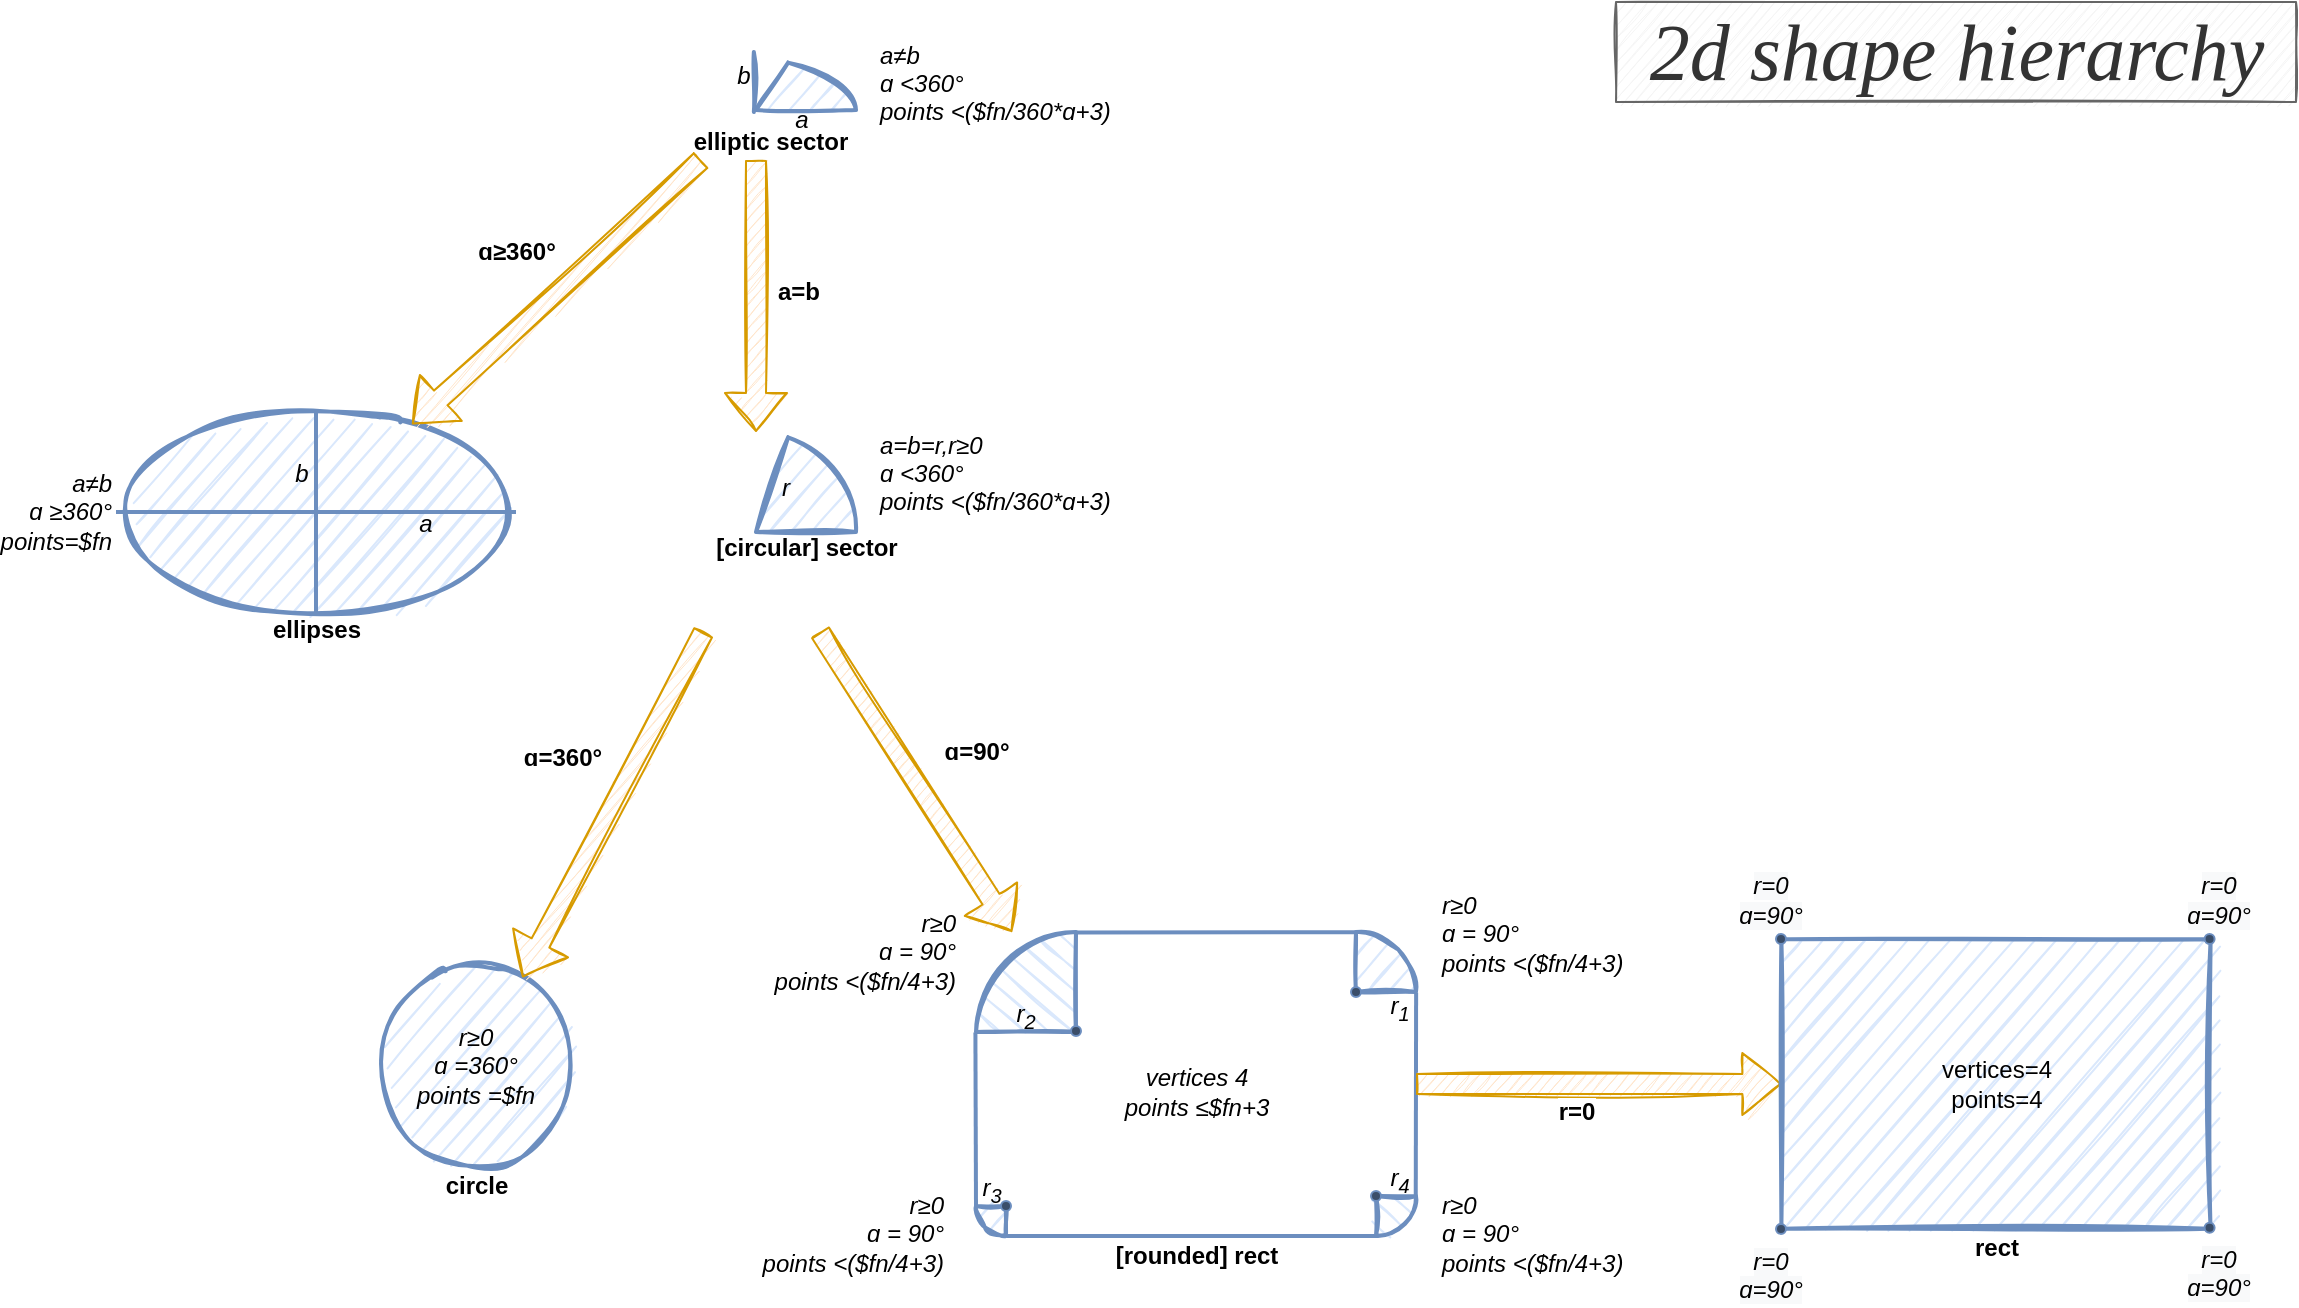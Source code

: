 <mxfile version="14.9.6" type="device" pages="2"><diagram id="vn8TMnVhGpCEh5d4UWqz" name="old hierarchy"><mxGraphModel dx="1473" dy="836" grid="1" gridSize="10" guides="1" tooltips="1" connect="1" arrows="1" fold="1" page="1" pageScale="1" pageWidth="1169" pageHeight="827" math="0" shadow="0"><root><mxCell id="0"/><mxCell id="1" parent="0"/><object label="" id="Et0bXKM1H8EK-lrFlaQt-10"><mxCell style="group;sketch=1;labelBorderColor=none;fontFamily=Helvetica;" parent="1" vertex="1" connectable="0"><mxGeometry x="290" y="439" width="441" height="211" as="geometry"/></mxCell></object><object label="%a_and_b%&lt;br&gt;ɑ %alpha%&lt;br&gt;points %points%" placeholders="1" a_and_b="r≥0" alpha="= 90°" points="&lt;($fn/4+3)" id="lH84qUf23kToRdrDvAn5-17"><mxCell style="verticalLabelPosition=middle;verticalAlign=middle;html=1;shape=mxgraph.basic.pie;fillColor=#dae8fc;strokeColor=#6c8ebf;startAngle=0;endAngle=0.25;fontSize=12;labelPosition=right;align=left;fontStyle=2;strokeWidth=2;container=1;collapsible=0;recursiveResize=0;movableLabel=1;sketch=1;labelBorderColor=none;fontFamily=Helvetica;" parent="Et0bXKM1H8EK-lrFlaQt-10" vertex="1"><mxGeometry x="370" y="31" width="60" height="60" as="geometry"><mxRectangle x="440" y="70" width="170" height="50" as="alternateBounds"/><mxPoint x="11" y="-29" as="offset"/></mxGeometry></mxCell></object><mxCell id="lH84qUf23kToRdrDvAn5-18" value="r&lt;sub&gt;1&lt;/sub&gt;" style="text;html=1;strokeColor=none;fillColor=none;align=center;verticalAlign=middle;whiteSpace=wrap;rounded=0;fontStyle=2;fontFamily=Helvetica;" parent="lH84qUf23kToRdrDvAn5-17" vertex="1"><mxGeometry x="47" y="32.5" width="10" height="10" as="geometry"/></mxCell><object label="" id="PUvi5k1u65oudpLnRvq--2"><mxCell style="ellipse;whiteSpace=wrap;html=1;aspect=fixed;fontSize=12;verticalAlign=bottom;strokeColor=#6c8ebf;labelPosition=left;verticalLabelPosition=top;align=center;fillColor=#3B4E69;fontFamily=Helvetica;" parent="lH84qUf23kToRdrDvAn5-17" vertex="1"><mxGeometry x="27.5" y="27.5" width="5" height="5" as="geometry"/></mxCell></object><object label="%a_and_b%&lt;br&gt;ɑ %alpha%&lt;br&gt;points %points%" placeholders="1" a_and_b="r≥0" alpha="= 90°" points="&lt;($fn/4+3)" id="lH84qUf23kToRdrDvAn5-23"><mxCell style="verticalLabelPosition=middle;verticalAlign=middle;html=1;shape=mxgraph.basic.pie;fillColor=#dae8fc;strokeColor=#6c8ebf;startAngle=0;endAngle=0.25;fontSize=12;labelPosition=right;align=left;fontStyle=2;strokeWidth=2;container=1;collapsible=0;recursiveResize=0;movableLabel=1;direction=south;sketch=1;fontFamily=Helvetica;" parent="Et0bXKM1H8EK-lrFlaQt-10" vertex="1"><mxGeometry x="390" y="143" width="40" height="40" as="geometry"><mxRectangle x="440" y="70" width="170" height="50" as="alternateBounds"/><mxPoint x="11" y="19" as="offset"/></mxGeometry></mxCell></object><object label="" id="PUvi5k1u65oudpLnRvq--4"><mxCell style="ellipse;whiteSpace=wrap;html=1;aspect=fixed;fontSize=12;verticalAlign=bottom;strokeColor=#6c8ebf;labelPosition=left;verticalLabelPosition=top;align=center;fillColor=#3B4E69;fontFamily=Helvetica;" parent="lH84qUf23kToRdrDvAn5-23" vertex="1"><mxGeometry x="17.5" y="17.5" width="5" height="5" as="geometry"/></mxCell></object><object label="%a_and_b%&lt;br&gt;ɑ %alpha%&lt;br&gt;points %points%" placeholders="1" a_and_b="r≥0" alpha="= 90°" points="&lt;($fn/4+3)" id="lH84qUf23kToRdrDvAn5-25"><mxCell style="verticalLabelPosition=middle;verticalAlign=middle;html=1;shape=mxgraph.basic.pie;fillColor=#dae8fc;strokeColor=#6c8ebf;startAngle=0;endAngle=0.25;fontSize=12;labelPosition=right;align=right;fontStyle=2;strokeWidth=2;container=1;collapsible=0;recursiveResize=0;movableLabel=1;direction=west;sketch=1;fontFamily=Helvetica;" parent="Et0bXKM1H8EK-lrFlaQt-10" vertex="1"><mxGeometry x="210" y="153" width="30" height="30" as="geometry"><mxRectangle x="440" y="70" width="170" height="50" as="alternateBounds"/><mxPoint x="-75" y="14" as="offset"/></mxGeometry></mxCell></object><object label="" id="PUvi5k1u65oudpLnRvq--5"><mxCell style="ellipse;whiteSpace=wrap;html=1;aspect=fixed;fontSize=12;verticalAlign=bottom;strokeColor=#6c8ebf;labelPosition=left;verticalLabelPosition=top;align=center;fillColor=#3B4E69;fontFamily=Helvetica;" parent="lH84qUf23kToRdrDvAn5-25" vertex="1"><mxGeometry x="12.5" y="12.5" width="5" height="5" as="geometry"/></mxCell></object><object label="%a_and_b%&lt;br&gt;ɑ %alpha%&lt;br&gt;points %points%" placeholders="1" a_and_b="r≥0" alpha="= 90°" points="&lt;($fn/4+3)" id="lH84qUf23kToRdrDvAn5-27"><mxCell style="verticalLabelPosition=middle;verticalAlign=middle;html=1;shape=mxgraph.basic.pie;fillColor=#dae8fc;strokeColor=#6c8ebf;startAngle=0;endAngle=0.25;fontSize=12;labelPosition=right;align=right;fontStyle=2;strokeWidth=2;container=1;collapsible=0;recursiveResize=0;movableLabel=1;direction=north;sketch=1;fontFamily=Helvetica;" parent="Et0bXKM1H8EK-lrFlaQt-10" vertex="1"><mxGeometry x="210" y="31" width="100" height="100" as="geometry"><mxRectangle x="440" y="70" width="170" height="50" as="alternateBounds"/><mxPoint x="-209" y="-40" as="offset"/></mxGeometry></mxCell></object><mxCell id="lH84qUf23kToRdrDvAn5-28" value="r&lt;sub&gt;2&lt;/sub&gt;" style="text;html=1;strokeColor=none;fillColor=none;align=center;verticalAlign=middle;whiteSpace=wrap;rounded=0;fontStyle=2;fontFamily=Helvetica;" parent="lH84qUf23kToRdrDvAn5-27" vertex="1"><mxGeometry x="20" y="37" width="10" height="10" as="geometry"/></mxCell><object label="" id="PUvi5k1u65oudpLnRvq--6"><mxCell style="ellipse;whiteSpace=wrap;html=1;aspect=fixed;fontSize=12;verticalAlign=bottom;strokeColor=#6c8ebf;labelPosition=left;verticalLabelPosition=top;align=center;fillColor=#3B4E69;fontFamily=Helvetica;" parent="lH84qUf23kToRdrDvAn5-27" vertex="1"><mxGeometry x="47.5" y="47" width="5" height="5" as="geometry"/></mxCell></object><mxCell id="lH84qUf23kToRdrDvAn5-29" value="[rounded] rect" style="text;html=1;strokeColor=none;fillColor=none;align=center;verticalAlign=middle;whiteSpace=wrap;rounded=0;dashed=1;fontSize=12;fontStyle=1;fontFamily=Helvetica;" parent="Et0bXKM1H8EK-lrFlaQt-10" vertex="1"><mxGeometry x="267.5" y="183" width="105" height="20" as="geometry"/></mxCell><mxCell id="Et0bXKM1H8EK-lrFlaQt-1" value="" style="endArrow=none;html=1;strokeColor=#6C8EBF;strokeWidth=2;exitX=0.997;exitY=0.496;exitDx=0;exitDy=0;exitPerimeter=0;entryX=0.501;entryY=0.002;entryDx=0;entryDy=0;entryPerimeter=0;fontFamily=Helvetica;" parent="Et0bXKM1H8EK-lrFlaQt-10" source="lH84qUf23kToRdrDvAn5-27" target="lH84qUf23kToRdrDvAn5-17" edge="1"><mxGeometry width="50" height="50" as="geometry"><mxPoint x="340" y="41" as="sourcePoint"/><mxPoint x="390" y="-9" as="targetPoint"/></mxGeometry></mxCell><mxCell id="Et0bXKM1H8EK-lrFlaQt-2" value="" style="endArrow=none;html=1;strokeColor=#6C8EBF;strokeWidth=2;exitX=0.503;exitY=0.003;exitDx=0;exitDy=0;exitPerimeter=0;entryX=1.001;entryY=0.506;entryDx=0;entryDy=0;entryPerimeter=0;fontFamily=Helvetica;" parent="Et0bXKM1H8EK-lrFlaQt-10" source="lH84qUf23kToRdrDvAn5-23" target="lH84qUf23kToRdrDvAn5-17" edge="1"><mxGeometry width="50" height="50" as="geometry"><mxPoint x="269.8" y="40.8" as="sourcePoint"/><mxPoint x="410.24" y="41.18" as="targetPoint"/></mxGeometry></mxCell><mxCell id="Et0bXKM1H8EK-lrFlaQt-3" value="" style="endArrow=none;html=1;strokeColor=#6C8EBF;strokeWidth=2;exitX=1;exitY=0.5;exitDx=0;exitDy=0;exitPerimeter=0;entryX=0.495;entryY=0;entryDx=0;entryDy=0;entryPerimeter=0;fontFamily=Helvetica;" parent="Et0bXKM1H8EK-lrFlaQt-10" source="lH84qUf23kToRdrDvAn5-23" target="lH84qUf23kToRdrDvAn5-25" edge="1"><mxGeometry width="50" height="50" as="geometry"><mxPoint x="440.44" y="173.8" as="sourcePoint"/><mxPoint x="440.06" y="71.36" as="targetPoint"/></mxGeometry></mxCell><mxCell id="Et0bXKM1H8EK-lrFlaQt-4" value="" style="endArrow=none;html=1;strokeColor=#6C8EBF;strokeWidth=2;exitX=0.498;exitY=-0.003;exitDx=0;exitDy=0;exitPerimeter=0;entryX=1;entryY=0.499;entryDx=0;entryDy=0;entryPerimeter=0;fontFamily=Helvetica;" parent="Et0bXKM1H8EK-lrFlaQt-10" source="lH84qUf23kToRdrDvAn5-27" target="lH84qUf23kToRdrDvAn5-25" edge="1"><mxGeometry width="50" height="50" as="geometry"><mxPoint x="420.44" y="194.24" as="sourcePoint"/><mxPoint x="235.15" y="193" as="targetPoint"/></mxGeometry></mxCell><object label="&lt;span style=&quot;font-style: italic ; font-weight: 400&quot;&gt;vertices %vertices%&lt;/span&gt;&lt;br style=&quot;padding: 0px ; margin: 0px ; font-style: italic ; font-weight: 400&quot;&gt;&lt;span style=&quot;font-style: italic ; font-weight: 400&quot;&gt;points %points%&lt;/span&gt;" placeholders="1" vertices="4" points="≤$fn+3" id="Et0bXKM1H8EK-lrFlaQt-9"><mxCell style="text;html=1;strokeColor=none;fillColor=none;align=center;verticalAlign=middle;whiteSpace=wrap;rounded=0;dashed=1;fontSize=12;fontStyle=1;fontFamily=Helvetica;" parent="Et0bXKM1H8EK-lrFlaQt-10" vertex="1"><mxGeometry x="267.5" y="81" width="105" height="60" as="geometry"/></mxCell></object><mxCell id="lH84qUf23kToRdrDvAn5-26" value="r&lt;sub&gt;3&lt;/sub&gt;" style="text;html=1;strokeColor=none;fillColor=none;align=center;verticalAlign=middle;whiteSpace=wrap;rounded=0;fontStyle=2;fontFamily=Helvetica;" parent="Et0bXKM1H8EK-lrFlaQt-10" vertex="1"><mxGeometry x="212.5" y="155" width="10" height="10" as="geometry"/></mxCell><mxCell id="lH84qUf23kToRdrDvAn5-24" value="r&lt;sub&gt;4&lt;/sub&gt;" style="text;html=1;strokeColor=none;fillColor=none;align=center;verticalAlign=middle;whiteSpace=wrap;rounded=0;fontStyle=2;fontFamily=Helvetica;" parent="Et0bXKM1H8EK-lrFlaQt-10" vertex="1"><mxGeometry x="417" y="150" width="10" height="10" as="geometry"/></mxCell><mxCell id="oYkZ872j6Jtu-MwTGPg--15" value="a=b" style="edgeStyle=none;shape=flexArrow;rounded=0;orthogonalLoop=1;jettySize=auto;html=1;fontSize=12;orthogonal=0;fillColor=#ffe6cc;strokeColor=#d79b00;sketch=1;fontFamily=Helvetica;fontStyle=1" parent="1" source="oYkZ872j6Jtu-MwTGPg--1" target="lH84qUf23kToRdrDvAn5-11" edge="1"><mxGeometry x="-0.038" y="21" relative="1" as="geometry"><mxPoint x="390" y="194" as="targetPoint"/><mxPoint as="offset"/></mxGeometry></mxCell><object label="%a_and_b%&#10;ɑ %alpha%&#10;points %points%" placeholders="1" a_and_b="a≠b" alpha="&lt;360°" points="&lt;($fn/360*ɑ+3)" id="oYkZ872j6Jtu-MwTGPg--1"><mxCell style="verticalLabelPosition=middle;verticalAlign=middle;shape=mxgraph.basic.pie;fillColor=#dae8fc;strokeColor=#6c8ebf;startAngle=0.052;endAngle=0.25;fontSize=12;labelPosition=right;align=left;fontStyle=2;strokeWidth=2;container=1;collapsible=0;recursiveResize=0;movableLabel=1;sketch=1;fontFamily=Helvetica;" parent="1" vertex="1"><mxGeometry x="340" y="34" width="100" height="50" as="geometry"><mxRectangle x="440" y="70" width="170" height="50" as="alternateBounds"/><mxPoint x="10" y="-14" as="offset"/></mxGeometry></mxCell></object><mxCell id="lH84qUf23kToRdrDvAn5-8" value="" style="endArrow=none;html=1;strokeColor=#6C8EBF;strokeWidth=2;endFill=0;fontFamily=Helvetica;sketch=1;" parent="oYkZ872j6Jtu-MwTGPg--1" edge="1"><mxGeometry width="50" height="50" relative="1" as="geometry"><mxPoint x="48.92" y="-4" as="sourcePoint"/><mxPoint x="48.92" y="26" as="targetPoint"/></mxGeometry></mxCell><mxCell id="lH84qUf23kToRdrDvAn5-10" value="a" style="text;html=1;strokeColor=none;fillColor=none;align=center;verticalAlign=middle;whiteSpace=wrap;rounded=0;fontStyle=2;fontFamily=Helvetica;" parent="oYkZ872j6Jtu-MwTGPg--1" vertex="1"><mxGeometry x="67.5" y="25" width="10" height="10" as="geometry"/></mxCell><mxCell id="lH84qUf23kToRdrDvAn5-9" value="b" style="text;html=1;strokeColor=none;fillColor=none;align=center;verticalAlign=middle;whiteSpace=wrap;rounded=0;fontStyle=2;fontFamily=Helvetica;" parent="oYkZ872j6Jtu-MwTGPg--1" vertex="1"><mxGeometry x="38.5" y="3" width="10" height="10" as="geometry"/></mxCell><mxCell id="oYkZ872j6Jtu-MwTGPg--24" value="elliptic sector" style="text;html=1;strokeColor=none;fillColor=none;align=center;verticalAlign=middle;whiteSpace=wrap;rounded=0;dashed=1;fontSize=12;fontStyle=1;fontFamily=Helvetica;" parent="oYkZ872j6Jtu-MwTGPg--1" vertex="1"><mxGeometry x="15" y="31" width="85" height="20" as="geometry"/></mxCell><mxCell id="oYkZ872j6Jtu-MwTGPg--18" value="r=0" style="edgeStyle=none;shape=flexArrow;rounded=0;orthogonalLoop=1;jettySize=auto;html=1;fontSize=12;fillColor=#ffe6cc;strokeColor=#d79b00;sketch=1;fontFamily=Helvetica;fontStyle=1" parent="1" target="oYkZ872j6Jtu-MwTGPg--8" edge="1"><mxGeometry x="-0.124" y="-14" relative="1" as="geometry"><mxPoint x="720" y="546" as="sourcePoint"/><mxPoint as="offset"/></mxGeometry></mxCell><object label="&lt;span style=&quot;text-align: right&quot;&gt;%a_and_b%&lt;/span&gt;&lt;br style=&quot;text-align: right&quot;&gt;&lt;span style=&quot;text-align: right&quot;&gt;ɑ %alpha%&lt;/span&gt;&lt;br style=&quot;text-align: right&quot;&gt;&lt;span style=&quot;text-align: right&quot;&gt;points %points%&lt;/span&gt;" placeholders="1" alpha="=360°" a_and_b="r≥0" points="=$fn" id="oYkZ872j6Jtu-MwTGPg--5"><mxCell style="ellipse;whiteSpace=wrap;html=1;aspect=fixed;fontSize=12;verticalAlign=middle;fillColor=#dae8fc;strokeColor=#6c8ebf;labelPosition=center;verticalLabelPosition=middle;align=center;collapsible=0;strokeWidth=2;fontStyle=2;container=1;recursiveResize=0;sketch=1;fontFamily=Helvetica;" parent="1" vertex="1"><mxGeometry x="200" y="487" width="100" height="100" as="geometry"><mxRectangle x="300" y="391" width="90" height="30" as="alternateBounds"/></mxGeometry></mxCell></object><mxCell id="lH84qUf23kToRdrDvAn5-30" value="circle" style="text;html=1;strokeColor=none;fillColor=none;align=center;verticalAlign=middle;whiteSpace=wrap;rounded=0;dashed=1;fontSize=12;fontStyle=1;fontFamily=Helvetica;" parent="oYkZ872j6Jtu-MwTGPg--5" vertex="1"><mxGeometry x="-2" y="100" width="105" height="20" as="geometry"/></mxCell><object label="%a_and_b%&lt;br&gt;ɑ %alpha%&lt;br&gt;points%points%" placeholders="1" points="=$fn" a_and_b="a≠b" alpha="≥360°" id="oYkZ872j6Jtu-MwTGPg--6"><mxCell style="ellipse;whiteSpace=wrap;html=1;fontSize=12;verticalAlign=middle;fillColor=#dae8fc;strokeColor=#6c8ebf;labelPosition=left;verticalLabelPosition=middle;align=right;strokeWidth=2;container=1;collapsible=0;recursiveResize=0;movableLabel=1;treeFolding=0;noLabel=0;fontStyle=2;sketch=1;fontFamily=Helvetica;" parent="1" vertex="1"><mxGeometry x="70" y="210" width="200" height="100" as="geometry"><mxRectangle x="170" y="200" width="90" height="50" as="alternateBounds"/></mxGeometry></mxCell></object><mxCell id="lH84qUf23kToRdrDvAn5-3" value="a" style="text;html=1;strokeColor=none;fillColor=none;align=center;verticalAlign=middle;whiteSpace=wrap;rounded=0;fontStyle=2;fontFamily=Helvetica;" parent="oYkZ872j6Jtu-MwTGPg--6" vertex="1"><mxGeometry x="150" y="51" width="10" height="10" as="geometry"/></mxCell><mxCell id="lH84qUf23kToRdrDvAn5-4" value="b" style="text;html=1;strokeColor=none;fillColor=none;align=center;verticalAlign=middle;whiteSpace=wrap;rounded=0;fontStyle=2;fontFamily=Helvetica;" parent="oYkZ872j6Jtu-MwTGPg--6" vertex="1"><mxGeometry x="88" y="26" width="10" height="10" as="geometry"/></mxCell><mxCell id="lH84qUf23kToRdrDvAn5-31" value="ellipses" style="text;html=1;strokeColor=none;fillColor=none;align=center;verticalAlign=middle;whiteSpace=wrap;rounded=0;dashed=1;fontSize=12;fontStyle=1;fontFamily=Helvetica;" parent="oYkZ872j6Jtu-MwTGPg--6" vertex="1"><mxGeometry x="48" y="99" width="105" height="20" as="geometry"/></mxCell><mxCell id="oYkZ872j6Jtu-MwTGPg--37" value="" style="group;sketch=1;fontFamily=Helvetica;" parent="1" vertex="1" connectable="0"><mxGeometry x="900" y="470" width="220" height="152" as="geometry"/></mxCell><object label="%vertices%&lt;br&gt;%points%" placeholders="1" vertices="vertices=4" points="points=4" id="oYkZ872j6Jtu-MwTGPg--8"><mxCell style="rounded=0;whiteSpace=wrap;html=1;fontSize=12;verticalAlign=middle;fillColor=#dae8fc;strokeColor=#6c8ebf;labelPosition=center;verticalLabelPosition=middle;align=center;strokeWidth=2;sketch=1;fontFamily=Helvetica;" parent="oYkZ872j6Jtu-MwTGPg--37" vertex="1"><mxGeometry x="2.683" y="3.619" width="214.634" height="144.762" as="geometry"/></mxCell></object><object label="&lt;span style=&quot;color: rgb(0, 0, 0); font-size: 12px; font-style: italic; font-weight: 400; letter-spacing: normal; text-indent: 0px; text-transform: none; word-spacing: 0px; background-color: rgb(248, 249, 250); display: inline; float: none;&quot;&gt;%a_and_b%&lt;/span&gt;&lt;br style=&quot;color: rgb(0, 0, 0); font-size: 12px; font-style: italic; font-weight: 400; letter-spacing: normal; text-indent: 0px; text-transform: none; word-spacing: 0px; background-color: rgb(248, 249, 250);&quot;&gt;&lt;span style=&quot;color: rgb(0, 0, 0); font-size: 12px; font-style: italic; font-weight: 400; letter-spacing: normal; text-indent: 0px; text-transform: none; word-spacing: 0px; background-color: rgb(248, 249, 250); display: inline; float: none;&quot;&gt;ɑ%alpha%&lt;/span&gt;" placeholders="1" alpha="=90°" a_and_b="r=0" id="oYkZ872j6Jtu-MwTGPg--28"><mxCell style="ellipse;whiteSpace=wrap;html=1;aspect=fixed;fontSize=12;verticalAlign=bottom;strokeColor=#6c8ebf;labelPosition=left;verticalLabelPosition=top;align=center;fillColor=#3B4E69;fontFamily=Helvetica;" parent="oYkZ872j6Jtu-MwTGPg--37" vertex="1"><mxGeometry y="1" width="5" height="5" as="geometry"/></mxCell></object><object label="&lt;span style=&quot;color: rgb(0, 0, 0); font-size: 12px; font-style: italic; font-weight: 400; letter-spacing: normal; text-indent: 0px; text-transform: none; word-spacing: 0px; background-color: rgb(248, 249, 250); display: inline; float: none;&quot;&gt;%a_and_b%&lt;/span&gt;&lt;br style=&quot;color: rgb(0, 0, 0); font-size: 12px; font-style: italic; font-weight: 400; letter-spacing: normal; text-indent: 0px; text-transform: none; word-spacing: 0px; background-color: rgb(248, 249, 250);&quot;&gt;&lt;span style=&quot;color: rgb(0, 0, 0); font-size: 12px; font-style: italic; font-weight: 400; letter-spacing: normal; text-indent: 0px; text-transform: none; word-spacing: 0px; background-color: rgb(248, 249, 250); display: inline; float: none;&quot;&gt;ɑ%alpha%&lt;/span&gt;" placeholders="1" alpha="=90°" a_and_b="r=0" id="oYkZ872j6Jtu-MwTGPg--33"><mxCell style="ellipse;whiteSpace=wrap;html=1;aspect=fixed;fontSize=12;verticalAlign=bottom;strokeColor=#6c8ebf;labelPosition=right;verticalLabelPosition=top;align=center;fillColor=#3B4E69;fontFamily=Helvetica;" parent="oYkZ872j6Jtu-MwTGPg--37" vertex="1"><mxGeometry x="214.293" y="1" width="5" height="5" as="geometry"/></mxCell></object><object label="&lt;span style=&quot;color: rgb(0, 0, 0); font-size: 12px; font-style: italic; font-weight: 400; letter-spacing: normal; text-indent: 0px; text-transform: none; word-spacing: 0px; background-color: rgb(248, 249, 250); display: inline; float: none;&quot;&gt;%a_and_b%&lt;/span&gt;&lt;br style=&quot;color: rgb(0, 0, 0); font-size: 12px; font-style: italic; font-weight: 400; letter-spacing: normal; text-indent: 0px; text-transform: none; word-spacing: 0px; background-color: rgb(248, 249, 250);&quot;&gt;&lt;span style=&quot;color: rgb(0, 0, 0); font-size: 12px; font-style: italic; font-weight: 400; letter-spacing: normal; text-indent: 0px; text-transform: none; word-spacing: 0px; background-color: rgb(248, 249, 250); display: inline; float: none;&quot;&gt;ɑ%alpha%&lt;/span&gt;" placeholders="1" alpha="=90°" a_and_b="r=0" id="oYkZ872j6Jtu-MwTGPg--34"><mxCell style="ellipse;whiteSpace=wrap;html=1;aspect=fixed;fontSize=12;verticalAlign=top;strokeColor=#6c8ebf;labelPosition=right;verticalLabelPosition=bottom;align=center;fillColor=#3B4E69;fontFamily=Helvetica;" parent="oYkZ872j6Jtu-MwTGPg--37" vertex="1"><mxGeometry x="214.293" y="145.382" width="5" height="5" as="geometry"/></mxCell></object><object label="&lt;span style=&quot;color: rgb(0, 0, 0); font-size: 12px; font-style: italic; font-weight: 400; letter-spacing: normal; text-indent: 0px; text-transform: none; word-spacing: 0px; background-color: rgb(248, 249, 250); display: inline; float: none;&quot;&gt;%a_and_b%&lt;/span&gt;&lt;br style=&quot;color: rgb(0, 0, 0); font-size: 12px; font-style: italic; font-weight: 400; letter-spacing: normal; text-indent: 0px; text-transform: none; word-spacing: 0px; background-color: rgb(248, 249, 250);&quot;&gt;&lt;span style=&quot;color: rgb(0, 0, 0); font-size: 12px; font-style: italic; font-weight: 400; letter-spacing: normal; text-indent: 0px; text-transform: none; word-spacing: 0px; background-color: rgb(248, 249, 250); display: inline; float: none;&quot;&gt;ɑ%alpha%&lt;/span&gt;" placeholders="1" alpha="=90°" a_and_b="r=0" id="oYkZ872j6Jtu-MwTGPg--35"><mxCell style="ellipse;whiteSpace=wrap;html=1;aspect=fixed;fontSize=12;verticalAlign=top;strokeColor=#6c8ebf;labelPosition=left;verticalLabelPosition=bottom;align=center;fillColor=#3B4E69;fontFamily=Helvetica;" parent="oYkZ872j6Jtu-MwTGPg--37" vertex="1"><mxGeometry y="145.952" width="5" height="5" as="geometry"/></mxCell></object><mxCell id="lH84qUf23kToRdrDvAn5-32" value="rect" style="text;html=1;strokeColor=none;fillColor=none;align=center;verticalAlign=middle;whiteSpace=wrap;rounded=0;dashed=1;fontSize=12;fontStyle=1;fontFamily=Helvetica;" parent="oYkZ872j6Jtu-MwTGPg--37" vertex="1"><mxGeometry x="57.5" y="148.38" width="105" height="20" as="geometry"/></mxCell><mxCell id="lH84qUf23kToRdrDvAn5-1" value="" style="endArrow=none;html=1;exitX=1;exitY=0.5;exitDx=0;exitDy=0;entryX=0;entryY=0.5;entryDx=0;entryDy=0;startArrow=none;strokeWidth=2;strokeColor=#6C8EBF;fontFamily=Helvetica;" parent="1" source="oYkZ872j6Jtu-MwTGPg--6" target="oYkZ872j6Jtu-MwTGPg--6" edge="1"><mxGeometry width="50" height="50" relative="1" as="geometry"><mxPoint x="80" y="380" as="sourcePoint"/><mxPoint x="250" y="270" as="targetPoint"/></mxGeometry></mxCell><mxCell id="lH84qUf23kToRdrDvAn5-2" value="" style="endArrow=none;html=1;exitX=0.5;exitY=0;exitDx=0;exitDy=0;entryX=0.5;entryY=1;entryDx=0;entryDy=0;strokeWidth=2;strokeColor=#6C8EBF;fontFamily=Helvetica;" parent="1" source="oYkZ872j6Jtu-MwTGPg--6" target="oYkZ872j6Jtu-MwTGPg--6" edge="1"><mxGeometry width="50" height="50" relative="1" as="geometry"><mxPoint x="180.0" y="245" as="sourcePoint"/><mxPoint x="80.0" y="245" as="targetPoint"/></mxGeometry></mxCell><object label="%a_and_b%&#10;ɑ %alpha%&#10;points %points%" placeholders="1" a_and_b="a=b=r,r≥0" alpha="&lt;360°" points="&lt;($fn/360*ɑ+3)" id="lH84qUf23kToRdrDvAn5-11"><mxCell style="verticalLabelPosition=middle;verticalAlign=middle;shape=mxgraph.basic.pie;fillColor=#dae8fc;strokeColor=#6c8ebf;startAngle=0.052;endAngle=0.25;fontSize=12;labelPosition=right;align=left;fontStyle=2;strokeWidth=2;container=1;collapsible=0;recursiveResize=0;movableLabel=1;sketch=1;fontFamily=Helvetica;" parent="1" vertex="1"><mxGeometry x="340" y="220" width="100" height="100" as="geometry"><mxRectangle x="440" y="70" width="170" height="50" as="alternateBounds"/><mxPoint x="10" y="-30" as="offset"/></mxGeometry></mxCell></object><mxCell id="lH84qUf23kToRdrDvAn5-13" value="r" style="text;html=1;strokeColor=none;fillColor=none;align=center;verticalAlign=middle;whiteSpace=wrap;rounded=0;fontStyle=2;fontFamily=Helvetica;" parent="lH84qUf23kToRdrDvAn5-11" vertex="1"><mxGeometry x="60" y="23" width="10" height="10" as="geometry"/></mxCell><mxCell id="lH84qUf23kToRdrDvAn5-15" value="[circular] sector" style="text;html=1;strokeColor=none;fillColor=none;align=center;verticalAlign=middle;whiteSpace=wrap;rounded=0;dashed=1;fontSize=12;fontStyle=1;fontFamily=Helvetica;" parent="lH84qUf23kToRdrDvAn5-11" vertex="1"><mxGeometry x="23" y="48" width="105" height="20" as="geometry"/></mxCell><mxCell id="oYkZ872j6Jtu-MwTGPg--17" value="ɑ=90°" style="edgeStyle=none;shape=flexArrow;rounded=0;orthogonalLoop=1;jettySize=auto;html=1;fontSize=12;fillColor=#ffe6cc;strokeColor=#d79b00;sketch=1;fontFamily=Helvetica;fontStyle=1" parent="1" source="lH84qUf23kToRdrDvAn5-11" target="lH84qUf23kToRdrDvAn5-27" edge="1"><mxGeometry x="0.04" y="33" relative="1" as="geometry"><mxPoint x="440" y="288.5" as="sourcePoint"/><mxPoint as="offset"/></mxGeometry></mxCell><mxCell id="Et0bXKM1H8EK-lrFlaQt-12" value="2d shape hierarchy" style="text;html=1;align=center;verticalAlign=middle;resizable=0;points=[];autosize=1;fontStyle=2;fontSize=40;fontFamily=Cabin Sketch;sketch=1;shadow=0;labelBorderColor=none;glass=0;strokeWidth=1;rounded=0;fontSource=https%3A%2F%2Ffonts.googleapis.com%2Fcss%3Ffamily%3DCabin%2BSketch;fillColor=#f5f5f5;strokeColor=#666666;fontColor=#333333;" parent="1" vertex="1"><mxGeometry x="820" y="5" width="340" height="50" as="geometry"/></mxCell><mxCell id="oYkZ872j6Jtu-MwTGPg--16" value="ɑ=360°" style="edgeStyle=none;shape=flexArrow;rounded=0;orthogonalLoop=1;jettySize=auto;html=1;fontSize=12;fillColor=#ffe6cc;strokeColor=#d79b00;sketch=1;fontFamily=Helvetica;fontStyle=1" parent="1" source="lH84qUf23kToRdrDvAn5-11" target="oYkZ872j6Jtu-MwTGPg--5" edge="1"><mxGeometry x="-0.093" y="-34" relative="1" as="geometry"><mxPoint x="353.365" y="294" as="sourcePoint"/><mxPoint as="offset"/></mxGeometry></mxCell><mxCell id="oYkZ872j6Jtu-MwTGPg--14" value="ɑ≥360°" style="rounded=0;orthogonalLoop=1;jettySize=auto;html=1;fontSize=12;shape=flexArrow;fillColor=#ffe6cc;strokeColor=#d79b00;shadow=0;sketch=1;fontFamily=Helvetica;fontStyle=1" parent="1" source="oYkZ872j6Jtu-MwTGPg--1" target="oYkZ872j6Jtu-MwTGPg--6" edge="1"><mxGeometry x="0.015" y="-29" relative="1" as="geometry"><mxPoint as="offset"/><mxPoint x="390" y="79" as="sourcePoint"/></mxGeometry></mxCell></root></mxGraphModel></diagram><diagram name="current hierarchy" id="BE_LuVd_Z519Ri7AwGUb"><mxGraphModel dx="1473" dy="836" grid="1" gridSize="10" guides="1" tooltips="1" connect="1" arrows="1" fold="1" page="1" pageScale="1" pageWidth="1169" pageHeight="827" math="0" shadow="0"><root><mxCell id="WYWAuCyxd5egJ7IhOP5A-0"/><mxCell id="WYWAuCyxd5egJ7IhOP5A-1" parent="WYWAuCyxd5egJ7IhOP5A-0"/><mxCell id="WYWAuCyxd5egJ7IhOP5A-21" value="ɑ≥360°" style="rounded=0;orthogonalLoop=1;jettySize=auto;html=1;fontSize=12;shape=flexArrow;fillColor=#ffe6cc;strokeColor=#d79b00;shadow=0;sketch=1;fontFamily=Helvetica;fontStyle=1" parent="WYWAuCyxd5egJ7IhOP5A-1" source="WYWAuCyxd5egJ7IhOP5A-23" target="WYWAuCyxd5egJ7IhOP5A-32" edge="1"><mxGeometry x="0.015" y="-29" relative="1" as="geometry"><mxPoint as="offset"/><mxPoint x="460" y="209" as="sourcePoint"/></mxGeometry></mxCell><mxCell id="WYWAuCyxd5egJ7IhOP5A-22" value="a=b" style="edgeStyle=none;shape=flexArrow;rounded=0;orthogonalLoop=1;jettySize=auto;html=1;fontSize=12;orthogonal=0;fillColor=#ffe6cc;strokeColor=#d79b00;sketch=1;fontFamily=Helvetica;fontStyle=1" parent="WYWAuCyxd5egJ7IhOP5A-1" source="WYWAuCyxd5egJ7IhOP5A-23" edge="1"><mxGeometry x="-0.038" y="21" relative="1" as="geometry"><mxPoint x="555" y="350" as="targetPoint"/><mxPoint as="offset"/></mxGeometry></mxCell><object label="%a_and_b%&#10;ɑ %alpha%&#10;points %points%" placeholders="1" a_and_b="a≠b" alpha="&lt;360°" points="&lt;($fn/360*ɑ+3)" id="WYWAuCyxd5egJ7IhOP5A-23"><mxCell style="verticalLabelPosition=middle;verticalAlign=middle;shape=mxgraph.basic.pie;fillColor=#dae8fc;strokeColor=#6c8ebf;startAngle=0.052;endAngle=0.25;fontSize=12;labelPosition=right;align=left;fontStyle=2;strokeWidth=2;container=1;collapsible=0;recursiveResize=0;movableLabel=1;sketch=1;fontFamily=Helvetica;" parent="WYWAuCyxd5egJ7IhOP5A-1" vertex="1"><mxGeometry x="502" y="100" width="100" height="50" as="geometry"><mxRectangle x="440" y="70" width="170" height="50" as="alternateBounds"/><mxPoint x="10" y="-14" as="offset"/></mxGeometry></mxCell></object><mxCell id="WYWAuCyxd5egJ7IhOP5A-24" value="" style="endArrow=none;html=1;strokeColor=#6C8EBF;strokeWidth=2;endFill=0;fontFamily=Helvetica;" parent="WYWAuCyxd5egJ7IhOP5A-23" edge="1"><mxGeometry width="50" height="50" relative="1" as="geometry"><mxPoint x="48.92" y="-4" as="sourcePoint"/><mxPoint x="48.92" y="26" as="targetPoint"/></mxGeometry></mxCell><mxCell id="WYWAuCyxd5egJ7IhOP5A-25" value="a" style="text;html=1;strokeColor=none;fillColor=none;align=center;verticalAlign=middle;whiteSpace=wrap;rounded=0;fontStyle=2;fontFamily=Helvetica;" parent="WYWAuCyxd5egJ7IhOP5A-23" vertex="1"><mxGeometry x="67.5" y="25" width="10" height="10" as="geometry"/></mxCell><mxCell id="WYWAuCyxd5egJ7IhOP5A-26" value="b" style="text;html=1;strokeColor=none;fillColor=none;align=center;verticalAlign=middle;whiteSpace=wrap;rounded=0;fontStyle=2;fontFamily=Helvetica;" parent="WYWAuCyxd5egJ7IhOP5A-23" vertex="1"><mxGeometry x="38.5" y="3" width="10" height="10" as="geometry"/></mxCell><mxCell id="WYWAuCyxd5egJ7IhOP5A-27" value="elliptic sector" style="text;html=1;strokeColor=none;fillColor=none;align=center;verticalAlign=middle;whiteSpace=wrap;rounded=0;dashed=1;fontSize=12;fontStyle=1;fontFamily=Helvetica;" parent="WYWAuCyxd5egJ7IhOP5A-23" vertex="1"><mxGeometry x="15" y="31" width="85" height="20" as="geometry"/></mxCell><mxCell id="WYWAuCyxd5egJ7IhOP5A-29" value="r=0" style="edgeStyle=none;shape=flexArrow;rounded=0;orthogonalLoop=1;jettySize=auto;html=1;fontSize=12;fillColor=#ffe6cc;strokeColor=#d79b00;sketch=1;fontFamily=Helvetica;fontStyle=1" parent="WYWAuCyxd5egJ7IhOP5A-1" source="WYWAuCyxd5egJ7IhOP5A-13" target="WYWAuCyxd5egJ7IhOP5A-37" edge="1"><mxGeometry x="-0.137" y="-14" relative="1" as="geometry"><mxPoint x="1021.3" y="386" as="sourcePoint"/><mxPoint as="offset"/></mxGeometry></mxCell><object label="&lt;span style=&quot;text-align: right&quot;&gt;%a_and_b%&lt;/span&gt;&lt;br style=&quot;text-align: right&quot;&gt;&lt;span style=&quot;text-align: right&quot;&gt;ɑ %alpha%&lt;/span&gt;&lt;br style=&quot;text-align: right&quot;&gt;&lt;span style=&quot;text-align: right&quot;&gt;points %points%&lt;/span&gt;" placeholders="1" alpha="≥360°" a_and_b="r≥0" points="=$fn" id="WYWAuCyxd5egJ7IhOP5A-30"><mxCell style="ellipse;whiteSpace=wrap;html=1;aspect=fixed;fontSize=12;verticalAlign=middle;fillColor=#dae8fc;strokeColor=#6c8ebf;labelPosition=center;verticalLabelPosition=middle;align=center;collapsible=0;strokeWidth=2;fontStyle=2;container=1;recursiveResize=0;sketch=1;fontFamily=Helvetica;" parent="WYWAuCyxd5egJ7IhOP5A-1" vertex="1"><mxGeometry x="502" y="511" width="100" height="100" as="geometry"><mxRectangle x="300" y="391" width="90" height="30" as="alternateBounds"/></mxGeometry></mxCell></object><mxCell id="WYWAuCyxd5egJ7IhOP5A-31" value="circle" style="text;html=1;strokeColor=none;fillColor=none;align=center;verticalAlign=middle;whiteSpace=wrap;rounded=0;dashed=1;fontSize=12;fontStyle=1;fontFamily=Helvetica;" parent="WYWAuCyxd5egJ7IhOP5A-30" vertex="1"><mxGeometry x="-2" y="100" width="105" height="20" as="geometry"/></mxCell><object label="%a_and_b%&lt;br&gt;ɑ %alpha%&lt;br&gt;points%points%" placeholders="1" points="=$fn" a_and_b="a≠b" alpha="≥360°" id="WYWAuCyxd5egJ7IhOP5A-32"><mxCell style="ellipse;whiteSpace=wrap;html=1;fontSize=12;verticalAlign=middle;fillColor=#dae8fc;strokeColor=#6c8ebf;labelPosition=left;verticalLabelPosition=middle;align=right;strokeWidth=2;container=1;collapsible=0;recursiveResize=0;movableLabel=1;treeFolding=0;noLabel=0;fontStyle=2;sketch=1;fontFamily=Helvetica;" parent="WYWAuCyxd5egJ7IhOP5A-1" vertex="1"><mxGeometry x="140" y="336" width="200" height="100" as="geometry"><mxRectangle x="170" y="200" width="90" height="50" as="alternateBounds"/></mxGeometry></mxCell></object><mxCell id="WYWAuCyxd5egJ7IhOP5A-35" value="ellipse" style="text;html=1;strokeColor=none;fillColor=none;align=center;verticalAlign=middle;whiteSpace=wrap;rounded=0;dashed=1;fontSize=12;fontStyle=1;fontFamily=Helvetica;" parent="WYWAuCyxd5egJ7IhOP5A-32" vertex="1"><mxGeometry x="48" y="99" width="105" height="20" as="geometry"/></mxCell><mxCell id="-R3oP30FfiBsYku-GipX-13" value="a" style="text;html=1;strokeColor=none;fillColor=none;align=center;verticalAlign=middle;whiteSpace=wrap;rounded=0;fontStyle=2;fontFamily=Helvetica;" vertex="1" parent="WYWAuCyxd5egJ7IhOP5A-32"><mxGeometry x="175" y="57" width="10" height="10" as="geometry"/></mxCell><mxCell id="-R3oP30FfiBsYku-GipX-14" value="b" style="text;html=1;strokeColor=none;fillColor=none;align=center;verticalAlign=middle;whiteSpace=wrap;rounded=0;fontStyle=2;fontFamily=Helvetica;" vertex="1" parent="WYWAuCyxd5egJ7IhOP5A-32"><mxGeometry x="104" y="8" width="10" height="10" as="geometry"/></mxCell><mxCell id="-R3oP30FfiBsYku-GipX-15" value="" style="endArrow=none;html=1;exitX=1;exitY=0.5;exitDx=0;exitDy=0;entryX=0;entryY=0.5;entryDx=0;entryDy=0;startArrow=none;strokeWidth=2;strokeColor=#6C8EBF;fontFamily=Helvetica;sketch=1;" edge="1" parent="WYWAuCyxd5egJ7IhOP5A-32"><mxGeometry width="50" height="50" relative="1" as="geometry"><mxPoint x="202.0" y="52.0" as="sourcePoint"/><mxPoint x="2.0" y="52.0" as="targetPoint"/></mxGeometry></mxCell><mxCell id="-R3oP30FfiBsYku-GipX-16" value="" style="endArrow=none;html=1;exitX=0.5;exitY=0;exitDx=0;exitDy=0;entryX=0.5;entryY=1;entryDx=0;entryDy=0;strokeWidth=2;strokeColor=#6C8EBF;fontFamily=Helvetica;sketch=1;" edge="1" parent="WYWAuCyxd5egJ7IhOP5A-32"><mxGeometry width="50" height="50" relative="1" as="geometry"><mxPoint x="100.14" y="-1.137e-13" as="sourcePoint"/><mxPoint x="100.14" y="100.0" as="targetPoint"/></mxGeometry></mxCell><mxCell id="WYWAuCyxd5egJ7IhOP5A-36" value="" style="group;sketch=1;fontFamily=Helvetica;" parent="WYWAuCyxd5egJ7IhOP5A-1" vertex="1" connectable="0"><mxGeometry x="801.3" y="580" width="220" height="152" as="geometry"/></mxCell><object label="%vertices%&lt;br&gt;%points%" placeholders="1" vertices="vertices=4" points="points=4" id="WYWAuCyxd5egJ7IhOP5A-37"><mxCell style="rounded=0;whiteSpace=wrap;html=1;fontSize=12;verticalAlign=middle;fillColor=#dae8fc;strokeColor=#6c8ebf;labelPosition=center;verticalLabelPosition=middle;align=center;strokeWidth=2;sketch=1;fontFamily=Helvetica;" parent="WYWAuCyxd5egJ7IhOP5A-36" vertex="1"><mxGeometry x="2.683" y="3.619" width="214.634" height="144.762" as="geometry"/></mxCell></object><object label="" placeholders="1" alpha="=90°" a_and_b="r=0" id="WYWAuCyxd5egJ7IhOP5A-38"><mxCell style="ellipse;whiteSpace=wrap;html=1;aspect=fixed;fontSize=12;verticalAlign=bottom;strokeColor=#6c8ebf;labelPosition=left;verticalLabelPosition=top;align=center;fillColor=#3B4E69;fontFamily=Helvetica;" parent="WYWAuCyxd5egJ7IhOP5A-36" vertex="1"><mxGeometry y="1" width="5" height="5" as="geometry"/></mxCell></object><object label="" placeholders="1" alpha="=90°" a_and_b="r=0" id="WYWAuCyxd5egJ7IhOP5A-39"><mxCell style="ellipse;whiteSpace=wrap;html=1;aspect=fixed;fontSize=12;verticalAlign=bottom;strokeColor=#6c8ebf;labelPosition=right;verticalLabelPosition=top;align=center;fillColor=#3B4E69;fontFamily=Helvetica;" parent="WYWAuCyxd5egJ7IhOP5A-36" vertex="1"><mxGeometry x="214.293" y="1" width="5" height="5" as="geometry"/></mxCell></object><object label="" placeholders="1" alpha="=90°" a_and_b="r=0" id="WYWAuCyxd5egJ7IhOP5A-40"><mxCell style="ellipse;whiteSpace=wrap;html=1;aspect=fixed;fontSize=12;verticalAlign=top;strokeColor=#6c8ebf;labelPosition=right;verticalLabelPosition=bottom;align=center;fillColor=#3B4E69;fontFamily=Helvetica;" parent="WYWAuCyxd5egJ7IhOP5A-36" vertex="1"><mxGeometry x="214.293" y="145.382" width="5" height="5" as="geometry"/></mxCell></object><object label="" placeholders="1" alpha="=90°" a_and_b="r=0" id="WYWAuCyxd5egJ7IhOP5A-41"><mxCell style="ellipse;whiteSpace=wrap;html=1;aspect=fixed;fontSize=12;verticalAlign=top;strokeColor=#6c8ebf;labelPosition=left;verticalLabelPosition=bottom;align=center;fillColor=#3B4E69;fontFamily=Helvetica;" parent="WYWAuCyxd5egJ7IhOP5A-36" vertex="1"><mxGeometry y="145.952" width="5" height="5" as="geometry"/></mxCell></object><mxCell id="WYWAuCyxd5egJ7IhOP5A-42" value="rect" style="text;html=1;strokeColor=none;fillColor=none;align=center;verticalAlign=middle;whiteSpace=wrap;rounded=0;dashed=1;fontSize=12;fontStyle=1;fontFamily=Helvetica;" parent="WYWAuCyxd5egJ7IhOP5A-36" vertex="1"><mxGeometry x="57.5" y="148.38" width="105" height="20" as="geometry"/></mxCell><mxCell id="WYWAuCyxd5egJ7IhOP5A-48" value="ɑ=90°" style="edgeStyle=none;shape=flexArrow;rounded=0;orthogonalLoop=1;jettySize=auto;html=1;fontSize=12;fillColor=#ffe6cc;strokeColor=#d79b00;sketch=1;fontFamily=Helvetica;fontStyle=1" parent="WYWAuCyxd5egJ7IhOP5A-1" source="WYWAuCyxd5egJ7IhOP5A-23" target="WYWAuCyxd5egJ7IhOP5A-10" edge="1"><mxGeometry x="-0.003" y="22" relative="1" as="geometry"><mxPoint x="510" y="418.5" as="sourcePoint"/><mxPoint as="offset"/></mxGeometry></mxCell><mxCell id="WYWAuCyxd5egJ7IhOP5A-49" value="2d shape hierarchy" style="text;html=1;align=center;verticalAlign=middle;resizable=0;points=[];autosize=1;strokeColor=#666666;fontStyle=2;fontSize=40;fontFamily=Cabin Sketch;fontSource=https%3A%2F%2Ffonts.googleapis.com%2Fcss%3Ffamily%3DCabin%2BSketch;fillColor=#f5f5f5;fontColor=#333333;sketch=1;" parent="WYWAuCyxd5egJ7IhOP5A-1" vertex="1"><mxGeometry x="820" y="5" width="340" height="50" as="geometry"/></mxCell><mxCell id="xz1Sy1HDTPP9rSYvGlmW-2" value="" style="group;fontFamily=Helvetica;" parent="WYWAuCyxd5egJ7IhOP5A-1" vertex="1" connectable="0"><mxGeometry x="480" y="289" width="440" height="222" as="geometry"/></mxCell><object label="%a_and_b%&lt;br&gt;ɑ %alpha%&lt;br&gt;points %points%" placeholders="1" a_and_b="a≠b" alpha="= 90°" points="&lt;($fn/4+3)" id="WYWAuCyxd5egJ7IhOP5A-3"><mxCell style="verticalLabelPosition=middle;verticalAlign=middle;html=1;shape=mxgraph.basic.pie;fillColor=#dae8fc;strokeColor=#6c8ebf;startAngle=0;endAngle=0.25;fontSize=12;labelPosition=right;align=left;fontStyle=2;strokeWidth=2;container=1;collapsible=0;recursiveResize=0;movableLabel=1;sketch=1;labelBorderColor=none;fontFamily=Helvetica;" parent="xz1Sy1HDTPP9rSYvGlmW-2" vertex="1"><mxGeometry x="500.3" y="40" width="40" height="60" as="geometry"><mxRectangle x="440" y="70" width="170" height="50" as="alternateBounds"/><mxPoint x="-19" y="-59" as="offset"/></mxGeometry></mxCell></object><mxCell id="WYWAuCyxd5egJ7IhOP5A-4" value="a&lt;sub&gt;1&lt;/sub&gt;" style="text;html=1;strokeColor=none;fillColor=none;align=center;verticalAlign=middle;whiteSpace=wrap;rounded=0;fontStyle=2;fontFamily=Helvetica;" parent="WYWAuCyxd5egJ7IhOP5A-3" vertex="1"><mxGeometry x="22.5" y="32.5" width="10" height="10" as="geometry"/></mxCell><object label="" id="WYWAuCyxd5egJ7IhOP5A-5"><mxCell style="ellipse;whiteSpace=wrap;html=1;aspect=fixed;fontSize=12;verticalAlign=bottom;strokeColor=#6c8ebf;labelPosition=left;verticalLabelPosition=top;align=center;fillColor=#3B4E69;fontFamily=Helvetica;" parent="WYWAuCyxd5egJ7IhOP5A-3" vertex="1"><mxGeometry x="17.5" y="27.5" width="5" height="5" as="geometry"/></mxCell></object><mxCell id="e9PLOGcQmhldKeOc8lD6-0" value="b&lt;sub&gt;1&lt;/sub&gt;" style="text;html=1;strokeColor=none;fillColor=none;align=center;verticalAlign=middle;whiteSpace=wrap;rounded=0;fontStyle=2;fontFamily=Helvetica;" parent="WYWAuCyxd5egJ7IhOP5A-3" vertex="1"><mxGeometry x="7.5" y="11" width="10" height="10" as="geometry"/></mxCell><object label="%a_and_b%&lt;br&gt;ɑ %alpha%&lt;br&gt;points %points%" placeholders="1" a_and_b="a≠b" alpha="= 90°" points="&lt;($fn/4+3)" id="WYWAuCyxd5egJ7IhOP5A-8"><mxCell style="verticalLabelPosition=middle;verticalAlign=middle;html=1;shape=mxgraph.basic.pie;fillColor=#dae8fc;strokeColor=#6c8ebf;startAngle=0;endAngle=0.25;fontSize=12;labelPosition=right;align=right;fontStyle=2;strokeWidth=2;container=1;collapsible=0;recursiveResize=0;movableLabel=1;direction=west;sketch=1;fontFamily=Helvetica;" parent="xz1Sy1HDTPP9rSYvGlmW-2" vertex="1"><mxGeometry x="320.3" y="134" width="90" height="60" as="geometry"><mxRectangle x="440" y="70" width="170" height="50" as="alternateBounds"/><mxPoint x="-134" y="56" as="offset"/></mxGeometry></mxCell></object><object label="" id="WYWAuCyxd5egJ7IhOP5A-9"><mxCell style="ellipse;whiteSpace=wrap;html=1;aspect=fixed;fontSize=12;verticalAlign=bottom;strokeColor=#6c8ebf;labelPosition=left;verticalLabelPosition=top;align=center;fillColor=#3B4E69;fontFamily=Helvetica;" parent="WYWAuCyxd5egJ7IhOP5A-8" vertex="1"><mxGeometry x="42.5" y="27.5" width="5" height="5" as="geometry"/></mxCell></object><object label="%a_and_b%&lt;br&gt;ɑ %alpha%&lt;br&gt;points %points%" placeholders="1" a_and_b="a≠b" alpha="= 90°" points="&lt;($fn/4+3)" id="WYWAuCyxd5egJ7IhOP5A-10"><mxCell style="verticalLabelPosition=middle;verticalAlign=middle;html=1;shape=mxgraph.basic.pie;fillColor=#dae8fc;strokeColor=#6c8ebf;startAngle=0;endAngle=0.25;fontSize=12;labelPosition=right;align=right;fontStyle=2;strokeWidth=2;container=1;collapsible=0;recursiveResize=0;movableLabel=1;direction=north;sketch=1;fontFamily=Helvetica;" parent="xz1Sy1HDTPP9rSYvGlmW-2" vertex="1"><mxGeometry x="320.3" y="40" width="100" height="80" as="geometry"><mxRectangle x="440" y="70" width="170" height="50" as="alternateBounds"/><mxPoint x="-149" y="-70" as="offset"/></mxGeometry></mxCell></object><mxCell id="WYWAuCyxd5egJ7IhOP5A-11" value="a&lt;sub&gt;2&lt;/sub&gt;" style="text;html=1;strokeColor=none;fillColor=none;align=center;verticalAlign=middle;whiteSpace=wrap;rounded=0;fontStyle=2;fontFamily=Helvetica;" parent="WYWAuCyxd5egJ7IhOP5A-10" vertex="1"><mxGeometry x="18" y="40.5" width="10" height="10" as="geometry"/></mxCell><object label="" id="WYWAuCyxd5egJ7IhOP5A-12"><mxCell style="ellipse;whiteSpace=wrap;html=1;aspect=fixed;fontSize=12;verticalAlign=bottom;strokeColor=#6c8ebf;labelPosition=left;verticalLabelPosition=top;align=center;fillColor=#3B4E69;fontFamily=Helvetica;" parent="WYWAuCyxd5egJ7IhOP5A-10" vertex="1"><mxGeometry x="47.5" y="37.5" width="5" height="5" as="geometry"/></mxCell></object><mxCell id="WYWAuCyxd5egJ7IhOP5A-50" value="b&lt;sub&gt;2&lt;/sub&gt;" style="text;html=1;strokeColor=none;fillColor=none;align=center;verticalAlign=middle;whiteSpace=wrap;rounded=0;fontStyle=2;fontFamily=Helvetica;" parent="WYWAuCyxd5egJ7IhOP5A-10" vertex="1"><mxGeometry x="52.5" y="16" width="10" height="10" as="geometry"/></mxCell><mxCell id="WYWAuCyxd5egJ7IhOP5A-13" value="[rounded elliptic] rect" style="text;html=1;strokeColor=none;fillColor=none;align=center;verticalAlign=middle;whiteSpace=wrap;rounded=0;dashed=1;fontSize=12;fontStyle=1;fontFamily=Helvetica;" parent="xz1Sy1HDTPP9rSYvGlmW-2" vertex="1"><mxGeometry x="377.8" y="201" width="105" height="20" as="geometry"/></mxCell><mxCell id="WYWAuCyxd5egJ7IhOP5A-14" value="" style="endArrow=none;html=1;strokeColor=#6C8EBF;strokeWidth=2;exitX=0.997;exitY=0.496;exitDx=0;exitDy=0;exitPerimeter=0;entryX=0.501;entryY=0.002;entryDx=0;entryDy=0;entryPerimeter=0;fontFamily=Helvetica;" parent="xz1Sy1HDTPP9rSYvGlmW-2" source="WYWAuCyxd5egJ7IhOP5A-10" target="WYWAuCyxd5egJ7IhOP5A-3" edge="1"><mxGeometry x="110.3" y="9" width="50" height="50" as="geometry"><mxPoint x="450.3" y="50" as="sourcePoint"/><mxPoint x="500.3" as="targetPoint"/></mxGeometry></mxCell><mxCell id="WYWAuCyxd5egJ7IhOP5A-15" value="" style="endArrow=none;html=1;strokeColor=#6C8EBF;strokeWidth=2;exitX=0.503;exitY=0.003;exitDx=0;exitDy=0;exitPerimeter=0;entryX=1.001;entryY=0.506;entryDx=0;entryDy=0;entryPerimeter=0;fontFamily=Helvetica;" parent="xz1Sy1HDTPP9rSYvGlmW-2" source="WYWAuCyxd5egJ7IhOP5A-6" target="WYWAuCyxd5egJ7IhOP5A-3" edge="1"><mxGeometry x="110.3" y="9" width="50" height="50" as="geometry"><mxPoint x="380.1" y="49.8" as="sourcePoint"/><mxPoint x="520.54" y="50.18" as="targetPoint"/></mxGeometry></mxCell><mxCell id="WYWAuCyxd5egJ7IhOP5A-16" value="" style="endArrow=none;html=1;strokeColor=#6C8EBF;strokeWidth=2;exitX=1;exitY=0.5;exitDx=0;exitDy=0;exitPerimeter=0;entryX=0.495;entryY=0;entryDx=0;entryDy=0;entryPerimeter=0;fontFamily=Helvetica;" parent="xz1Sy1HDTPP9rSYvGlmW-2" source="WYWAuCyxd5egJ7IhOP5A-6" target="WYWAuCyxd5egJ7IhOP5A-8" edge="1"><mxGeometry x="110.3" y="9" width="50" height="50" as="geometry"><mxPoint x="550.74" y="182.8" as="sourcePoint"/><mxPoint x="550.36" y="80.36" as="targetPoint"/></mxGeometry></mxCell><mxCell id="WYWAuCyxd5egJ7IhOP5A-17" value="" style="endArrow=none;html=1;strokeColor=#6C8EBF;strokeWidth=2;exitX=0.498;exitY=-0.003;exitDx=0;exitDy=0;exitPerimeter=0;entryX=1;entryY=0.499;entryDx=0;entryDy=0;entryPerimeter=0;fontFamily=Helvetica;" parent="xz1Sy1HDTPP9rSYvGlmW-2" source="WYWAuCyxd5egJ7IhOP5A-10" target="WYWAuCyxd5egJ7IhOP5A-8" edge="1"><mxGeometry x="110.3" y="9" width="50" height="50" as="geometry"><mxPoint x="530.74" y="203.24" as="sourcePoint"/><mxPoint x="345.45" y="202" as="targetPoint"/></mxGeometry></mxCell><object label="&lt;span style=&quot;font-style: italic ; font-weight: 400&quot;&gt;vertices %vertices%&lt;/span&gt;&lt;br style=&quot;padding: 0px ; margin: 0px ; font-style: italic ; font-weight: 400&quot;&gt;&lt;span style=&quot;font-style: italic ; font-weight: 400&quot;&gt;points %points%&lt;/span&gt;" placeholders="1" vertices="4" points="≤$fn+3" id="WYWAuCyxd5egJ7IhOP5A-18"><mxCell style="text;html=1;strokeColor=none;fillColor=none;align=center;verticalAlign=middle;whiteSpace=wrap;rounded=0;dashed=1;fontSize=12;fontStyle=1;fontFamily=Helvetica;" parent="xz1Sy1HDTPP9rSYvGlmW-2" vertex="1"><mxGeometry x="377.8" y="90" width="105" height="60" as="geometry"/></mxCell></object><mxCell id="WYWAuCyxd5egJ7IhOP5A-19" value="a&lt;sub&gt;3&lt;/sub&gt;" style="text;html=1;strokeColor=none;fillColor=none;align=center;verticalAlign=middle;whiteSpace=wrap;rounded=0;fontStyle=2;fontFamily=Helvetica;" parent="xz1Sy1HDTPP9rSYvGlmW-2" vertex="1"><mxGeometry x="340.3" y="154" width="10" height="4" as="geometry"/></mxCell><mxCell id="WYWAuCyxd5egJ7IhOP5A-20" value="a&lt;sub&gt;4&lt;/sub&gt;" style="text;html=1;strokeColor=none;fillColor=none;align=center;verticalAlign=middle;whiteSpace=wrap;rounded=0;fontStyle=2;fontFamily=Helvetica;" parent="xz1Sy1HDTPP9rSYvGlmW-2" vertex="1"><mxGeometry x="525.3" y="154" width="10" height="10" as="geometry"/></mxCell><object label="%a_and_b%&lt;br&gt;ɑ %alpha%&lt;br&gt;points %points%" placeholders="1" a_and_b="a≠b" alpha="= 90°" points="&lt;($fn/4+3)" id="WYWAuCyxd5egJ7IhOP5A-6"><mxCell style="verticalLabelPosition=middle;verticalAlign=middle;html=1;shape=mxgraph.basic.pie;fillColor=#dae8fc;strokeColor=#6c8ebf;startAngle=0;endAngle=0.25;fontSize=12;labelPosition=right;align=left;fontStyle=2;strokeWidth=2;container=1;collapsible=0;recursiveResize=0;movableLabel=1;direction=south;sketch=1;fontFamily=Helvetica;" parent="xz1Sy1HDTPP9rSYvGlmW-2" vertex="1"><mxGeometry x="520.3" y="144" width="20" height="50" as="geometry"><mxRectangle x="440" y="70" width="170" height="50" as="alternateBounds"/><mxPoint x="-29" y="51" as="offset"/></mxGeometry></mxCell></object><object label="" id="WYWAuCyxd5egJ7IhOP5A-7"><mxCell style="ellipse;whiteSpace=wrap;html=1;aspect=fixed;fontSize=12;verticalAlign=bottom;strokeColor=#6c8ebf;labelPosition=left;verticalLabelPosition=top;align=center;fillColor=#3B4E69;fontFamily=Helvetica;" parent="WYWAuCyxd5egJ7IhOP5A-6" vertex="1"><mxGeometry x="7" y="22.5" width="5" height="5" as="geometry"/></mxCell></object><mxCell id="xz1Sy1HDTPP9rSYvGlmW-0" value="b&lt;sub&gt;3&lt;/sub&gt;" style="text;html=1;strokeColor=none;fillColor=none;align=center;verticalAlign=middle;whiteSpace=wrap;rounded=0;fontStyle=2;fontFamily=Helvetica;" parent="xz1Sy1HDTPP9rSYvGlmW-2" vertex="1"><mxGeometry x="367.8" y="178" width="10" height="4" as="geometry"/></mxCell><mxCell id="xz1Sy1HDTPP9rSYvGlmW-1" value="b&lt;sub&gt;4&lt;/sub&gt;" style="text;html=1;strokeColor=none;fillColor=none;align=center;verticalAlign=middle;whiteSpace=wrap;rounded=0;fontStyle=2;fontFamily=Helvetica;" parent="xz1Sy1HDTPP9rSYvGlmW-2" vertex="1"><mxGeometry x="515.3" y="178" width="10" height="10" as="geometry"/></mxCell><object label="%a_and_b%&#10;ɑ %alpha%&#10;points %points%" placeholders="1" a_and_b="a=b=r,r≥0" alpha="&lt;360°" points="&lt;($fn/360*ɑ+3)" id="WYWAuCyxd5egJ7IhOP5A-45"><mxCell style="verticalLabelPosition=middle;verticalAlign=middle;shape=mxgraph.basic.pie;fillColor=#dae8fc;strokeColor=#6c8ebf;startAngle=0.052;endAngle=0.25;fontSize=12;labelPosition=right;align=left;fontStyle=2;strokeWidth=2;container=1;collapsible=0;recursiveResize=0;movableLabel=1;sketch=1;fontFamily=Helvetica;" parent="xz1Sy1HDTPP9rSYvGlmW-2" vertex="1"><mxGeometry y="61" width="100" height="100" as="geometry"><mxRectangle x="440" y="70" width="170" height="50" as="alternateBounds"/><mxPoint x="10" y="-30" as="offset"/></mxGeometry></mxCell></object><mxCell id="WYWAuCyxd5egJ7IhOP5A-46" value="r" style="text;html=1;strokeColor=none;fillColor=none;align=center;verticalAlign=middle;whiteSpace=wrap;rounded=0;fontStyle=2;fontFamily=Helvetica;" parent="WYWAuCyxd5egJ7IhOP5A-45" vertex="1"><mxGeometry x="60" y="23" width="10" height="10" as="geometry"/></mxCell><mxCell id="WYWAuCyxd5egJ7IhOP5A-47" value="[circular] sector" style="text;html=1;strokeColor=none;fillColor=none;align=center;verticalAlign=middle;whiteSpace=wrap;rounded=0;dashed=1;fontSize=12;fontStyle=1;fontFamily=Helvetica;" parent="WYWAuCyxd5egJ7IhOP5A-45" vertex="1"><mxGeometry x="23" y="48" width="105" height="20" as="geometry"/></mxCell><mxCell id="WYWAuCyxd5egJ7IhOP5A-28" value="ɑ=360°" style="edgeStyle=none;shape=flexArrow;rounded=0;orthogonalLoop=1;jettySize=auto;html=1;fontSize=12;fillColor=#ffe6cc;strokeColor=#d79b00;sketch=1;fontFamily=Helvetica;fontStyle=1" parent="WYWAuCyxd5egJ7IhOP5A-1" edge="1"><mxGeometry x="-0.093" y="-34" relative="1" as="geometry"><mxPoint x="552" y="420" as="sourcePoint"/><mxPoint as="offset"/><mxPoint x="552" y="500" as="targetPoint"/></mxGeometry></mxCell><object label="%a_and_b%&lt;br&gt;ɑ %alpha%&lt;br&gt;points%points%" placeholders="1" points="=2*$fn" a_and_b="a≠b" alpha="≥360°" id="-R3oP30FfiBsYku-GipX-0"><mxCell style="ellipse;whiteSpace=wrap;html=1;fontSize=12;verticalAlign=middle;fillColor=#dae8fc;strokeColor=#6c8ebf;labelPosition=left;verticalLabelPosition=middle;align=right;strokeWidth=2;container=1;collapsible=0;recursiveResize=0;movableLabel=1;treeFolding=0;noLabel=0;fontStyle=2;sketch=1;fontFamily=Helvetica;" vertex="1" parent="WYWAuCyxd5egJ7IhOP5A-1"><mxGeometry x="140" y="520" width="200" height="100" as="geometry"><mxRectangle x="170" y="200" width="90" height="50" as="alternateBounds"/></mxGeometry></mxCell></object><mxCell id="-R3oP30FfiBsYku-GipX-3" value="elliptic annulus" style="text;html=1;strokeColor=none;fillColor=none;align=center;verticalAlign=middle;whiteSpace=wrap;rounded=0;dashed=1;fontSize=12;fontStyle=1;fontFamily=Helvetica;" vertex="1" parent="-R3oP30FfiBsYku-GipX-0"><mxGeometry x="48" y="99" width="105" height="20" as="geometry"/></mxCell><object label="" placeholders="1" points="=$fn" a_and_b="a≠b" alpha="≥360°" id="-R3oP30FfiBsYku-GipX-4"><mxCell style="ellipse;whiteSpace=wrap;html=1;fontSize=12;verticalAlign=middle;strokeColor=#6c8ebf;labelPosition=left;verticalLabelPosition=middle;align=right;strokeWidth=2;container=1;collapsible=0;recursiveResize=0;movableLabel=1;treeFolding=0;noLabel=0;fontStyle=2;sketch=1;fontFamily=Helvetica;aspect=fixed;fillColor=#FFFFFF;" vertex="1" parent="-R3oP30FfiBsYku-GipX-0"><mxGeometry x="10.5" y="5" width="180" height="90" as="geometry"><mxRectangle x="170" y="200" width="90" height="50" as="alternateBounds"/></mxGeometry></mxCell></object><mxCell id="-R3oP30FfiBsYku-GipX-5" value="a" style="text;html=1;strokeColor=none;fillColor=none;align=center;verticalAlign=middle;whiteSpace=wrap;rounded=0;fontStyle=2;fontFamily=Helvetica;" vertex="1" parent="-R3oP30FfiBsYku-GipX-4"><mxGeometry x="159.5" y="51" width="10" height="10" as="geometry"/></mxCell><mxCell id="-R3oP30FfiBsYku-GipX-6" value="b" style="text;html=1;strokeColor=none;fillColor=none;align=center;verticalAlign=middle;whiteSpace=wrap;rounded=0;fontStyle=2;fontFamily=Helvetica;" vertex="1" parent="-R3oP30FfiBsYku-GipX-4"><mxGeometry x="93.5" y="6" width="10" height="10" as="geometry"/></mxCell><mxCell id="-R3oP30FfiBsYku-GipX-10" value="" style="endArrow=none;html=1;exitX=1;exitY=0.5;exitDx=0;exitDy=0;entryX=0;entryY=0.5;entryDx=0;entryDy=0;startArrow=none;strokeWidth=2;strokeColor=#6C8EBF;fontFamily=Helvetica;sketch=1;" edge="1" parent="WYWAuCyxd5egJ7IhOP5A-1"><mxGeometry width="50" height="50" relative="1" as="geometry"><mxPoint x="340.0" y="570.0" as="sourcePoint"/><mxPoint x="140.0" y="570.0" as="targetPoint"/></mxGeometry></mxCell><mxCell id="-R3oP30FfiBsYku-GipX-11" value="" style="endArrow=none;html=1;exitX=0.5;exitY=0;exitDx=0;exitDy=0;entryX=0.5;entryY=1;entryDx=0;entryDy=0;strokeWidth=2;strokeColor=#6C8EBF;fontFamily=Helvetica;sketch=1;" edge="1" parent="WYWAuCyxd5egJ7IhOP5A-1"><mxGeometry width="50" height="50" relative="1" as="geometry"><mxPoint x="240" y="520.0" as="sourcePoint"/><mxPoint x="240" y="620.0" as="targetPoint"/></mxGeometry></mxCell><mxCell id="-R3oP30FfiBsYku-GipX-12" value="thick" style="edgeStyle=none;shape=flexArrow;rounded=0;orthogonalLoop=1;jettySize=auto;html=1;fontSize=12;fillColor=#ffe6cc;strokeColor=#d79b00;sketch=1;fontFamily=Helvetica;fontStyle=1" edge="1" parent="WYWAuCyxd5egJ7IhOP5A-1"><mxGeometry x="-0.093" y="-34" relative="1" as="geometry"><mxPoint x="240" y="460" as="sourcePoint"/><mxPoint as="offset"/><mxPoint x="240" y="510" as="targetPoint"/></mxGeometry></mxCell><object label="" placeholders="1" alpha="≥360°" a_and_b="r≥0" points="=$fn" id="-R3oP30FfiBsYku-GipX-17"><mxCell style="ellipse;whiteSpace=wrap;html=1;aspect=fixed;fontSize=12;verticalAlign=middle;fillColor=#dae8fc;strokeColor=#6c8ebf;labelPosition=center;verticalLabelPosition=middle;align=center;collapsible=0;strokeWidth=2;fontStyle=2;container=1;recursiveResize=0;sketch=1;fontFamily=Helvetica;" vertex="1" parent="WYWAuCyxd5egJ7IhOP5A-1"><mxGeometry x="502" y="690" width="100" height="100" as="geometry"><mxRectangle x="300" y="391" width="90" height="30" as="alternateBounds"/></mxGeometry></mxCell></object><mxCell id="-R3oP30FfiBsYku-GipX-18" value="[circular] annulus" style="text;html=1;strokeColor=none;fillColor=none;align=center;verticalAlign=middle;whiteSpace=wrap;rounded=0;dashed=1;fontSize=12;fontStyle=1;fontFamily=Helvetica;" vertex="1" parent="-R3oP30FfiBsYku-GipX-17"><mxGeometry x="-2" y="100" width="105" height="20" as="geometry"/></mxCell><object label="&lt;span style=&quot;text-align: right&quot;&gt;%a_and_b%&lt;/span&gt;&lt;br style=&quot;text-align: right&quot;&gt;&lt;span style=&quot;text-align: right&quot;&gt;ɑ %alpha%&lt;/span&gt;&lt;br style=&quot;text-align: right&quot;&gt;&lt;span style=&quot;text-align: right&quot;&gt;points %points%&lt;/span&gt;" placeholders="1" alpha="≥360°" a_and_b="r≥0" points="=2*$fn" id="-R3oP30FfiBsYku-GipX-19"><mxCell style="ellipse;whiteSpace=wrap;html=1;aspect=fixed;fontSize=12;verticalAlign=middle;strokeColor=#6c8ebf;labelPosition=center;verticalLabelPosition=middle;align=center;collapsible=0;strokeWidth=2;fontStyle=2;container=1;recursiveResize=0;sketch=1;fontFamily=Helvetica;fillColor=#FFFFFF;" vertex="1" parent="-R3oP30FfiBsYku-GipX-17"><mxGeometry x="10" y="10" width="80" height="80" as="geometry"><mxRectangle x="300" y="391" width="90" height="30" as="alternateBounds"/></mxGeometry></mxCell></object><mxCell id="-R3oP30FfiBsYku-GipX-21" value="thick" style="edgeStyle=none;shape=flexArrow;rounded=0;orthogonalLoop=1;jettySize=auto;html=1;fontSize=12;fillColor=#ffe6cc;strokeColor=#d79b00;sketch=1;fontFamily=Helvetica;fontStyle=1;exitX=0.5;exitY=1;exitDx=0;exitDy=0;" edge="1" parent="WYWAuCyxd5egJ7IhOP5A-1" source="WYWAuCyxd5egJ7IhOP5A-31"><mxGeometry x="-0.093" y="-34" relative="1" as="geometry"><mxPoint x="551.64" y="640" as="sourcePoint"/><mxPoint as="offset"/><mxPoint x="551.64" y="690" as="targetPoint"/></mxGeometry></mxCell></root></mxGraphModel></diagram></mxfile>